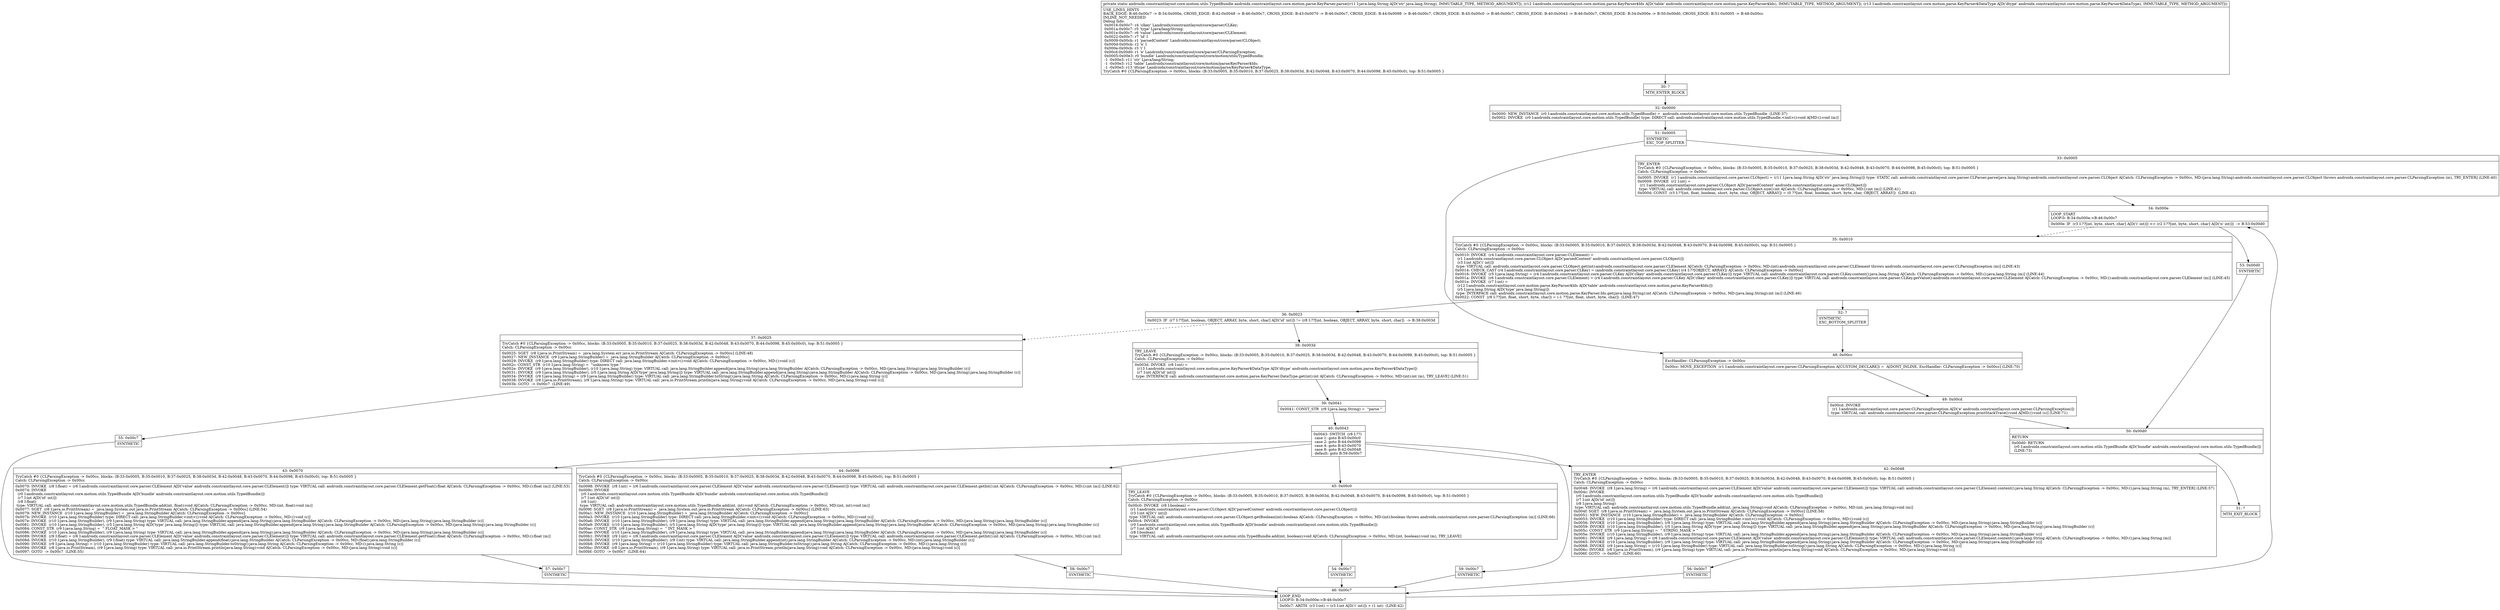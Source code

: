 digraph "CFG forandroidx.constraintlayout.core.motion.parse.KeyParser.parse(Ljava\/lang\/String;Landroidx\/constraintlayout\/core\/motion\/parse\/KeyParser$Ids;Landroidx\/constraintlayout\/core\/motion\/parse\/KeyParser$DataType;)Landroidx\/constraintlayout\/core\/motion\/utils\/TypedBundle;" {
Node_30 [shape=record,label="{30\:\ ?|MTH_ENTER_BLOCK\l}"];
Node_32 [shape=record,label="{32\:\ 0x0000|0x0000: NEW_INSTANCE  (r0 I:androidx.constraintlayout.core.motion.utils.TypedBundle) =  androidx.constraintlayout.core.motion.utils.TypedBundle  (LINE:37)\l0x0002: INVOKE  (r0 I:androidx.constraintlayout.core.motion.utils.TypedBundle) type: DIRECT call: androidx.constraintlayout.core.motion.utils.TypedBundle.\<init\>():void A[MD:():void (m)]\l}"];
Node_51 [shape=record,label="{51\:\ 0x0005|SYNTHETIC\lEXC_TOP_SPLITTER\l}"];
Node_33 [shape=record,label="{33\:\ 0x0005|TRY_ENTER\lTryCatch #0 \{CLParsingException \-\> 0x00cc, blocks: (B:33:0x0005, B:35:0x0010, B:37:0x0025, B:38:0x003d, B:42:0x0048, B:43:0x0070, B:44:0x0098, B:45:0x00c0), top: B:51:0x0005 \}\lCatch: CLParsingException \-\> 0x00cc\l|0x0005: INVOKE  (r1 I:androidx.constraintlayout.core.parser.CLObject) = (r11 I:java.lang.String A[D('str' java.lang.String)]) type: STATIC call: androidx.constraintlayout.core.parser.CLParser.parse(java.lang.String):androidx.constraintlayout.core.parser.CLObject A[Catch: CLParsingException \-\> 0x00cc, MD:(java.lang.String):androidx.constraintlayout.core.parser.CLObject throws androidx.constraintlayout.core.parser.CLParsingException (m), TRY_ENTER] (LINE:40)\l0x0009: INVOKE  (r2 I:int) = \l  (r1 I:androidx.constraintlayout.core.parser.CLObject A[D('parsedContent' androidx.constraintlayout.core.parser.CLObject)])\l type: VIRTUAL call: androidx.constraintlayout.core.parser.CLObject.size():int A[Catch: CLParsingException \-\> 0x00cc, MD:():int (m)] (LINE:41)\l0x000d: CONST  (r3 I:??[int, float, boolean, short, byte, char, OBJECT, ARRAY]) = (0 ??[int, float, boolean, short, byte, char, OBJECT, ARRAY])  (LINE:42)\l}"];
Node_34 [shape=record,label="{34\:\ 0x000e|LOOP_START\lLOOP:0: B:34:0x000e\-\>B:46:0x00c7\l|0x000e: IF  (r3 I:??[int, byte, short, char] A[D('i' int)]) \>= (r2 I:??[int, byte, short, char] A[D('n' int)])  \-\> B:53:0x00d0 \l}"];
Node_35 [shape=record,label="{35\:\ 0x0010|TryCatch #0 \{CLParsingException \-\> 0x00cc, blocks: (B:33:0x0005, B:35:0x0010, B:37:0x0025, B:38:0x003d, B:42:0x0048, B:43:0x0070, B:44:0x0098, B:45:0x00c0), top: B:51:0x0005 \}\lCatch: CLParsingException \-\> 0x00cc\l|0x0010: INVOKE  (r4 I:androidx.constraintlayout.core.parser.CLElement) = \l  (r1 I:androidx.constraintlayout.core.parser.CLObject A[D('parsedContent' androidx.constraintlayout.core.parser.CLObject)])\l  (r3 I:int A[D('i' int)])\l type: VIRTUAL call: androidx.constraintlayout.core.parser.CLObject.get(int):androidx.constraintlayout.core.parser.CLElement A[Catch: CLParsingException \-\> 0x00cc, MD:(int):androidx.constraintlayout.core.parser.CLElement throws androidx.constraintlayout.core.parser.CLParsingException (m)] (LINE:43)\l0x0014: CHECK_CAST (r4 I:androidx.constraintlayout.core.parser.CLKey) = (androidx.constraintlayout.core.parser.CLKey) (r4 I:??[OBJECT, ARRAY]) A[Catch: CLParsingException \-\> 0x00cc]\l0x0016: INVOKE  (r5 I:java.lang.String) = (r4 I:androidx.constraintlayout.core.parser.CLKey A[D('clkey' androidx.constraintlayout.core.parser.CLKey)]) type: VIRTUAL call: androidx.constraintlayout.core.parser.CLKey.content():java.lang.String A[Catch: CLParsingException \-\> 0x00cc, MD:():java.lang.String (m)] (LINE:44)\l0x001a: INVOKE  (r6 I:androidx.constraintlayout.core.parser.CLElement) = (r4 I:androidx.constraintlayout.core.parser.CLKey A[D('clkey' androidx.constraintlayout.core.parser.CLKey)]) type: VIRTUAL call: androidx.constraintlayout.core.parser.CLKey.getValue():androidx.constraintlayout.core.parser.CLElement A[Catch: CLParsingException \-\> 0x00cc, MD:():androidx.constraintlayout.core.parser.CLElement (m)] (LINE:45)\l0x001e: INVOKE  (r7 I:int) = \l  (r12 I:androidx.constraintlayout.core.motion.parse.KeyParser$Ids A[D('table' androidx.constraintlayout.core.motion.parse.KeyParser$Ids)])\l  (r5 I:java.lang.String A[D('type' java.lang.String)])\l type: INTERFACE call: androidx.constraintlayout.core.motion.parse.KeyParser.Ids.get(java.lang.String):int A[Catch: CLParsingException \-\> 0x00cc, MD:(java.lang.String):int (m)] (LINE:46)\l0x0022: CONST  (r8 I:??[int, float, short, byte, char]) = (\-1 ??[int, float, short, byte, char])  (LINE:47)\l}"];
Node_36 [shape=record,label="{36\:\ 0x0023|0x0023: IF  (r7 I:??[int, boolean, OBJECT, ARRAY, byte, short, char] A[D('id' int)]) != (r8 I:??[int, boolean, OBJECT, ARRAY, byte, short, char])  \-\> B:38:0x003d \l}"];
Node_37 [shape=record,label="{37\:\ 0x0025|TryCatch #0 \{CLParsingException \-\> 0x00cc, blocks: (B:33:0x0005, B:35:0x0010, B:37:0x0025, B:38:0x003d, B:42:0x0048, B:43:0x0070, B:44:0x0098, B:45:0x00c0), top: B:51:0x0005 \}\lCatch: CLParsingException \-\> 0x00cc\l|0x0025: SGET  (r8 I:java.io.PrintStream) =  java.lang.System.err java.io.PrintStream A[Catch: CLParsingException \-\> 0x00cc] (LINE:48)\l0x0027: NEW_INSTANCE  (r9 I:java.lang.StringBuilder) =  java.lang.StringBuilder A[Catch: CLParsingException \-\> 0x00cc]\l0x0029: INVOKE  (r9 I:java.lang.StringBuilder) type: DIRECT call: java.lang.StringBuilder.\<init\>():void A[Catch: CLParsingException \-\> 0x00cc, MD:():void (c)]\l0x002c: CONST_STR  (r10 I:java.lang.String) =  \"unknown type \" \l0x002e: INVOKE  (r9 I:java.lang.StringBuilder), (r10 I:java.lang.String) type: VIRTUAL call: java.lang.StringBuilder.append(java.lang.String):java.lang.StringBuilder A[Catch: CLParsingException \-\> 0x00cc, MD:(java.lang.String):java.lang.StringBuilder (c)]\l0x0031: INVOKE  (r9 I:java.lang.StringBuilder), (r5 I:java.lang.String A[D('type' java.lang.String)]) type: VIRTUAL call: java.lang.StringBuilder.append(java.lang.String):java.lang.StringBuilder A[Catch: CLParsingException \-\> 0x00cc, MD:(java.lang.String):java.lang.StringBuilder (c)]\l0x0034: INVOKE  (r9 I:java.lang.String) = (r9 I:java.lang.StringBuilder) type: VIRTUAL call: java.lang.StringBuilder.toString():java.lang.String A[Catch: CLParsingException \-\> 0x00cc, MD:():java.lang.String (c)]\l0x0038: INVOKE  (r8 I:java.io.PrintStream), (r9 I:java.lang.String) type: VIRTUAL call: java.io.PrintStream.println(java.lang.String):void A[Catch: CLParsingException \-\> 0x00cc, MD:(java.lang.String):void (c)]\l0x003b: GOTO  \-\> 0x00c7  (LINE:49)\l}"];
Node_55 [shape=record,label="{55\:\ 0x00c7|SYNTHETIC\l}"];
Node_46 [shape=record,label="{46\:\ 0x00c7|LOOP_END\lLOOP:0: B:34:0x000e\-\>B:46:0x00c7\l|0x00c7: ARITH  (r3 I:int) = (r3 I:int A[D('i' int)]) + (1 int)  (LINE:42)\l}"];
Node_38 [shape=record,label="{38\:\ 0x003d|TRY_LEAVE\lTryCatch #0 \{CLParsingException \-\> 0x00cc, blocks: (B:33:0x0005, B:35:0x0010, B:37:0x0025, B:38:0x003d, B:42:0x0048, B:43:0x0070, B:44:0x0098, B:45:0x00c0), top: B:51:0x0005 \}\lCatch: CLParsingException \-\> 0x00cc\l|0x003d: INVOKE  (r8 I:int) = \l  (r13 I:androidx.constraintlayout.core.motion.parse.KeyParser$DataType A[D('dtype' androidx.constraintlayout.core.motion.parse.KeyParser$DataType)])\l  (r7 I:int A[D('id' int)])\l type: INTERFACE call: androidx.constraintlayout.core.motion.parse.KeyParser.DataType.get(int):int A[Catch: CLParsingException \-\> 0x00cc, MD:(int):int (m), TRY_LEAVE] (LINE:51)\l}"];
Node_39 [shape=record,label="{39\:\ 0x0041|0x0041: CONST_STR  (r9 I:java.lang.String) =  \"parse \" \l}"];
Node_40 [shape=record,label="{40\:\ 0x0043|0x0043: SWITCH  (r8 I:??)\l case 1: goto B:45:0x00c0\l case 2: goto B:44:0x0098\l case 4: goto B:43:0x0070\l case 8: goto B:42:0x0048\l default: goto B:59:0x00c7 \l}"];
Node_42 [shape=record,label="{42\:\ 0x0048|TRY_ENTER\lTryCatch #0 \{CLParsingException \-\> 0x00cc, blocks: (B:33:0x0005, B:35:0x0010, B:37:0x0025, B:38:0x003d, B:42:0x0048, B:43:0x0070, B:44:0x0098, B:45:0x00c0), top: B:51:0x0005 \}\lCatch: CLParsingException \-\> 0x00cc\l|0x0048: INVOKE  (r8 I:java.lang.String) = (r6 I:androidx.constraintlayout.core.parser.CLElement A[D('value' androidx.constraintlayout.core.parser.CLElement)]) type: VIRTUAL call: androidx.constraintlayout.core.parser.CLElement.content():java.lang.String A[Catch: CLParsingException \-\> 0x00cc, MD:():java.lang.String (m), TRY_ENTER] (LINE:57)\l0x004c: INVOKE  \l  (r0 I:androidx.constraintlayout.core.motion.utils.TypedBundle A[D('bundle' androidx.constraintlayout.core.motion.utils.TypedBundle)])\l  (r7 I:int A[D('id' int)])\l  (r8 I:java.lang.String)\l type: VIRTUAL call: androidx.constraintlayout.core.motion.utils.TypedBundle.add(int, java.lang.String):void A[Catch: CLParsingException \-\> 0x00cc, MD:(int, java.lang.String):void (m)]\l0x004f: SGET  (r8 I:java.io.PrintStream) =  java.lang.System.out java.io.PrintStream A[Catch: CLParsingException \-\> 0x00cc] (LINE:58)\l0x0051: NEW_INSTANCE  (r10 I:java.lang.StringBuilder) =  java.lang.StringBuilder A[Catch: CLParsingException \-\> 0x00cc]\l0x0053: INVOKE  (r10 I:java.lang.StringBuilder) type: DIRECT call: java.lang.StringBuilder.\<init\>():void A[Catch: CLParsingException \-\> 0x00cc, MD:():void (c)]\l0x0056: INVOKE  (r10 I:java.lang.StringBuilder), (r9 I:java.lang.String) type: VIRTUAL call: java.lang.StringBuilder.append(java.lang.String):java.lang.StringBuilder A[Catch: CLParsingException \-\> 0x00cc, MD:(java.lang.String):java.lang.StringBuilder (c)]\l0x0059: INVOKE  (r10 I:java.lang.StringBuilder), (r5 I:java.lang.String A[D('type' java.lang.String)]) type: VIRTUAL call: java.lang.StringBuilder.append(java.lang.String):java.lang.StringBuilder A[Catch: CLParsingException \-\> 0x00cc, MD:(java.lang.String):java.lang.StringBuilder (c)]\l0x005c: CONST_STR  (r9 I:java.lang.String) =  \" STRING_MASK \> \" \l0x005e: INVOKE  (r10 I:java.lang.StringBuilder), (r9 I:java.lang.String) type: VIRTUAL call: java.lang.StringBuilder.append(java.lang.String):java.lang.StringBuilder A[Catch: CLParsingException \-\> 0x00cc, MD:(java.lang.String):java.lang.StringBuilder (c)]\l0x0061: INVOKE  (r9 I:java.lang.String) = (r6 I:androidx.constraintlayout.core.parser.CLElement A[D('value' androidx.constraintlayout.core.parser.CLElement)]) type: VIRTUAL call: androidx.constraintlayout.core.parser.CLElement.content():java.lang.String A[Catch: CLParsingException \-\> 0x00cc, MD:():java.lang.String (m)]\l0x0065: INVOKE  (r10 I:java.lang.StringBuilder), (r9 I:java.lang.String) type: VIRTUAL call: java.lang.StringBuilder.append(java.lang.String):java.lang.StringBuilder A[Catch: CLParsingException \-\> 0x00cc, MD:(java.lang.String):java.lang.StringBuilder (c)]\l0x0068: INVOKE  (r9 I:java.lang.String) = (r10 I:java.lang.StringBuilder) type: VIRTUAL call: java.lang.StringBuilder.toString():java.lang.String A[Catch: CLParsingException \-\> 0x00cc, MD:():java.lang.String (c)]\l0x006c: INVOKE  (r8 I:java.io.PrintStream), (r9 I:java.lang.String) type: VIRTUAL call: java.io.PrintStream.println(java.lang.String):void A[Catch: CLParsingException \-\> 0x00cc, MD:(java.lang.String):void (c)]\l0x006f: GOTO  \-\> 0x00c7  (LINE:60)\l}"];
Node_56 [shape=record,label="{56\:\ 0x00c7|SYNTHETIC\l}"];
Node_43 [shape=record,label="{43\:\ 0x0070|TryCatch #0 \{CLParsingException \-\> 0x00cc, blocks: (B:33:0x0005, B:35:0x0010, B:37:0x0025, B:38:0x003d, B:42:0x0048, B:43:0x0070, B:44:0x0098, B:45:0x00c0), top: B:51:0x0005 \}\lCatch: CLParsingException \-\> 0x00cc\l|0x0070: INVOKE  (r8 I:float) = (r6 I:androidx.constraintlayout.core.parser.CLElement A[D('value' androidx.constraintlayout.core.parser.CLElement)]) type: VIRTUAL call: androidx.constraintlayout.core.parser.CLElement.getFloat():float A[Catch: CLParsingException \-\> 0x00cc, MD:():float (m)] (LINE:53)\l0x0074: INVOKE  \l  (r0 I:androidx.constraintlayout.core.motion.utils.TypedBundle A[D('bundle' androidx.constraintlayout.core.motion.utils.TypedBundle)])\l  (r7 I:int A[D('id' int)])\l  (r8 I:float)\l type: VIRTUAL call: androidx.constraintlayout.core.motion.utils.TypedBundle.add(int, float):void A[Catch: CLParsingException \-\> 0x00cc, MD:(int, float):void (m)]\l0x0077: SGET  (r8 I:java.io.PrintStream) =  java.lang.System.out java.io.PrintStream A[Catch: CLParsingException \-\> 0x00cc] (LINE:54)\l0x0079: NEW_INSTANCE  (r10 I:java.lang.StringBuilder) =  java.lang.StringBuilder A[Catch: CLParsingException \-\> 0x00cc]\l0x007b: INVOKE  (r10 I:java.lang.StringBuilder) type: DIRECT call: java.lang.StringBuilder.\<init\>():void A[Catch: CLParsingException \-\> 0x00cc, MD:():void (c)]\l0x007e: INVOKE  (r10 I:java.lang.StringBuilder), (r9 I:java.lang.String) type: VIRTUAL call: java.lang.StringBuilder.append(java.lang.String):java.lang.StringBuilder A[Catch: CLParsingException \-\> 0x00cc, MD:(java.lang.String):java.lang.StringBuilder (c)]\l0x0081: INVOKE  (r10 I:java.lang.StringBuilder), (r5 I:java.lang.String A[D('type' java.lang.String)]) type: VIRTUAL call: java.lang.StringBuilder.append(java.lang.String):java.lang.StringBuilder A[Catch: CLParsingException \-\> 0x00cc, MD:(java.lang.String):java.lang.StringBuilder (c)]\l0x0084: CONST_STR  (r9 I:java.lang.String) =  \" FLOAT_MASK \> \" \l0x0086: INVOKE  (r10 I:java.lang.StringBuilder), (r9 I:java.lang.String) type: VIRTUAL call: java.lang.StringBuilder.append(java.lang.String):java.lang.StringBuilder A[Catch: CLParsingException \-\> 0x00cc, MD:(java.lang.String):java.lang.StringBuilder (c)]\l0x0089: INVOKE  (r9 I:float) = (r6 I:androidx.constraintlayout.core.parser.CLElement A[D('value' androidx.constraintlayout.core.parser.CLElement)]) type: VIRTUAL call: androidx.constraintlayout.core.parser.CLElement.getFloat():float A[Catch: CLParsingException \-\> 0x00cc, MD:():float (m)]\l0x008d: INVOKE  (r10 I:java.lang.StringBuilder), (r9 I:float) type: VIRTUAL call: java.lang.StringBuilder.append(float):java.lang.StringBuilder A[Catch: CLParsingException \-\> 0x00cc, MD:(float):java.lang.StringBuilder (c)]\l0x0090: INVOKE  (r9 I:java.lang.String) = (r10 I:java.lang.StringBuilder) type: VIRTUAL call: java.lang.StringBuilder.toString():java.lang.String A[Catch: CLParsingException \-\> 0x00cc, MD:():java.lang.String (c)]\l0x0094: INVOKE  (r8 I:java.io.PrintStream), (r9 I:java.lang.String) type: VIRTUAL call: java.io.PrintStream.println(java.lang.String):void A[Catch: CLParsingException \-\> 0x00cc, MD:(java.lang.String):void (c)]\l0x0097: GOTO  \-\> 0x00c7  (LINE:55)\l}"];
Node_57 [shape=record,label="{57\:\ 0x00c7|SYNTHETIC\l}"];
Node_44 [shape=record,label="{44\:\ 0x0098|TryCatch #0 \{CLParsingException \-\> 0x00cc, blocks: (B:33:0x0005, B:35:0x0010, B:37:0x0025, B:38:0x003d, B:42:0x0048, B:43:0x0070, B:44:0x0098, B:45:0x00c0), top: B:51:0x0005 \}\lCatch: CLParsingException \-\> 0x00cc\l|0x0098: INVOKE  (r8 I:int) = (r6 I:androidx.constraintlayout.core.parser.CLElement A[D('value' androidx.constraintlayout.core.parser.CLElement)]) type: VIRTUAL call: androidx.constraintlayout.core.parser.CLElement.getInt():int A[Catch: CLParsingException \-\> 0x00cc, MD:():int (m)] (LINE:62)\l0x009c: INVOKE  \l  (r0 I:androidx.constraintlayout.core.motion.utils.TypedBundle A[D('bundle' androidx.constraintlayout.core.motion.utils.TypedBundle)])\l  (r7 I:int A[D('id' int)])\l  (r8 I:int)\l type: VIRTUAL call: androidx.constraintlayout.core.motion.utils.TypedBundle.add(int, int):void A[Catch: CLParsingException \-\> 0x00cc, MD:(int, int):void (m)]\l0x009f: SGET  (r8 I:java.io.PrintStream) =  java.lang.System.out java.io.PrintStream A[Catch: CLParsingException \-\> 0x00cc] (LINE:63)\l0x00a1: NEW_INSTANCE  (r10 I:java.lang.StringBuilder) =  java.lang.StringBuilder A[Catch: CLParsingException \-\> 0x00cc]\l0x00a3: INVOKE  (r10 I:java.lang.StringBuilder) type: DIRECT call: java.lang.StringBuilder.\<init\>():void A[Catch: CLParsingException \-\> 0x00cc, MD:():void (c)]\l0x00a6: INVOKE  (r10 I:java.lang.StringBuilder), (r9 I:java.lang.String) type: VIRTUAL call: java.lang.StringBuilder.append(java.lang.String):java.lang.StringBuilder A[Catch: CLParsingException \-\> 0x00cc, MD:(java.lang.String):java.lang.StringBuilder (c)]\l0x00a9: INVOKE  (r10 I:java.lang.StringBuilder), (r5 I:java.lang.String A[D('type' java.lang.String)]) type: VIRTUAL call: java.lang.StringBuilder.append(java.lang.String):java.lang.StringBuilder A[Catch: CLParsingException \-\> 0x00cc, MD:(java.lang.String):java.lang.StringBuilder (c)]\l0x00ac: CONST_STR  (r9 I:java.lang.String) =  \" INT_MASK \> \" \l0x00ae: INVOKE  (r10 I:java.lang.StringBuilder), (r9 I:java.lang.String) type: VIRTUAL call: java.lang.StringBuilder.append(java.lang.String):java.lang.StringBuilder A[Catch: CLParsingException \-\> 0x00cc, MD:(java.lang.String):java.lang.StringBuilder (c)]\l0x00b1: INVOKE  (r9 I:int) = (r6 I:androidx.constraintlayout.core.parser.CLElement A[D('value' androidx.constraintlayout.core.parser.CLElement)]) type: VIRTUAL call: androidx.constraintlayout.core.parser.CLElement.getInt():int A[Catch: CLParsingException \-\> 0x00cc, MD:():int (m)]\l0x00b5: INVOKE  (r10 I:java.lang.StringBuilder), (r9 I:int) type: VIRTUAL call: java.lang.StringBuilder.append(int):java.lang.StringBuilder A[Catch: CLParsingException \-\> 0x00cc, MD:(int):java.lang.StringBuilder (c)]\l0x00b8: INVOKE  (r9 I:java.lang.String) = (r10 I:java.lang.StringBuilder) type: VIRTUAL call: java.lang.StringBuilder.toString():java.lang.String A[Catch: CLParsingException \-\> 0x00cc, MD:():java.lang.String (c)]\l0x00bc: INVOKE  (r8 I:java.io.PrintStream), (r9 I:java.lang.String) type: VIRTUAL call: java.io.PrintStream.println(java.lang.String):void A[Catch: CLParsingException \-\> 0x00cc, MD:(java.lang.String):void (c)]\l0x00bf: GOTO  \-\> 0x00c7  (LINE:64)\l}"];
Node_58 [shape=record,label="{58\:\ 0x00c7|SYNTHETIC\l}"];
Node_45 [shape=record,label="{45\:\ 0x00c0|TRY_LEAVE\lTryCatch #0 \{CLParsingException \-\> 0x00cc, blocks: (B:33:0x0005, B:35:0x0010, B:37:0x0025, B:38:0x003d, B:42:0x0048, B:43:0x0070, B:44:0x0098, B:45:0x00c0), top: B:51:0x0005 \}\lCatch: CLParsingException \-\> 0x00cc\l|0x00c0: INVOKE  (r8 I:boolean) = \l  (r1 I:androidx.constraintlayout.core.parser.CLObject A[D('parsedContent' androidx.constraintlayout.core.parser.CLObject)])\l  (r3 I:int A[D('i' int)])\l type: VIRTUAL call: androidx.constraintlayout.core.parser.CLObject.getBoolean(int):boolean A[Catch: CLParsingException \-\> 0x00cc, MD:(int):boolean throws androidx.constraintlayout.core.parser.CLParsingException (m)] (LINE:66)\l0x00c4: INVOKE  \l  (r0 I:androidx.constraintlayout.core.motion.utils.TypedBundle A[D('bundle' androidx.constraintlayout.core.motion.utils.TypedBundle)])\l  (r7 I:int A[D('id' int)])\l  (r8 I:boolean)\l type: VIRTUAL call: androidx.constraintlayout.core.motion.utils.TypedBundle.add(int, boolean):void A[Catch: CLParsingException \-\> 0x00cc, MD:(int, boolean):void (m), TRY_LEAVE]\l}"];
Node_54 [shape=record,label="{54\:\ 0x00c7|SYNTHETIC\l}"];
Node_59 [shape=record,label="{59\:\ 0x00c7|SYNTHETIC\l}"];
Node_52 [shape=record,label="{52\:\ ?|SYNTHETIC\lEXC_BOTTOM_SPLITTER\l}"];
Node_53 [shape=record,label="{53\:\ 0x00d0|SYNTHETIC\l}"];
Node_50 [shape=record,label="{50\:\ 0x00d0|RETURN\l|0x00d0: RETURN  \l  (r0 I:androidx.constraintlayout.core.motion.utils.TypedBundle A[D('bundle' androidx.constraintlayout.core.motion.utils.TypedBundle)])\l  (LINE:73)\l}"];
Node_31 [shape=record,label="{31\:\ ?|MTH_EXIT_BLOCK\l}"];
Node_48 [shape=record,label="{48\:\ 0x00cc|ExcHandler: CLParsingException \-\> 0x00cc\l|0x00cc: MOVE_EXCEPTION  (r1 I:androidx.constraintlayout.core.parser.CLParsingException A[CUSTOM_DECLARE]) =  A[DONT_INLINE, ExcHandler: CLParsingException \-\> 0x00cc] (LINE:70)\l}"];
Node_49 [shape=record,label="{49\:\ 0x00cd|0x00cd: INVOKE  \l  (r1 I:androidx.constraintlayout.core.parser.CLParsingException A[D('e' androidx.constraintlayout.core.parser.CLParsingException)])\l type: VIRTUAL call: androidx.constraintlayout.core.parser.CLParsingException.printStackTrace():void A[MD:():void (s)] (LINE:71)\l}"];
MethodNode[shape=record,label="{private static androidx.constraintlayout.core.motion.utils.TypedBundle androidx.constraintlayout.core.motion.parse.KeyParser.parse((r11 I:java.lang.String A[D('str' java.lang.String), IMMUTABLE_TYPE, METHOD_ARGUMENT]), (r12 I:androidx.constraintlayout.core.motion.parse.KeyParser$Ids A[D('table' androidx.constraintlayout.core.motion.parse.KeyParser$Ids), IMMUTABLE_TYPE, METHOD_ARGUMENT]), (r13 I:androidx.constraintlayout.core.motion.parse.KeyParser$DataType A[D('dtype' androidx.constraintlayout.core.motion.parse.KeyParser$DataType), IMMUTABLE_TYPE, METHOD_ARGUMENT]))  | USE_LINES_HINTS\lBACK_EDGE: B:46:0x00c7 \-\> B:34:0x000e, CROSS_EDGE: B:42:0x0048 \-\> B:46:0x00c7, CROSS_EDGE: B:43:0x0070 \-\> B:46:0x00c7, CROSS_EDGE: B:44:0x0098 \-\> B:46:0x00c7, CROSS_EDGE: B:45:0x00c0 \-\> B:46:0x00c7, CROSS_EDGE: B:40:0x0043 \-\> B:46:0x00c7, CROSS_EDGE: B:34:0x000e \-\> B:50:0x00d0, CROSS_EDGE: B:51:0x0005 \-\> B:48:0x00cc\lINLINE_NOT_NEEDED\lDebug Info:\l  0x0016\-0x00c7: r4 'clkey' Landroidx\/constraintlayout\/core\/parser\/CLKey;\l  0x001a\-0x00c7: r5 'type' Ljava\/lang\/String;\l  0x001e\-0x00c7: r6 'value' Landroidx\/constraintlayout\/core\/parser\/CLElement;\l  0x0022\-0x00c7: r7 'id' I\l  0x0009\-0x00cb: r1 'parsedContent' Landroidx\/constraintlayout\/core\/parser\/CLObject;\l  0x000d\-0x00cb: r2 'n' I\l  0x000e\-0x00cb: r3 'i' I\l  0x00cd\-0x00d0: r1 'e' Landroidx\/constraintlayout\/core\/parser\/CLParsingException;\l  0x0005\-0x00e3: r0 'bundle' Landroidx\/constraintlayout\/core\/motion\/utils\/TypedBundle;\l  \-1 \-0x00e3: r11 'str' Ljava\/lang\/String;\l  \-1 \-0x00e3: r12 'table' Landroidx\/constraintlayout\/core\/motion\/parse\/KeyParser$Ids;\l  \-1 \-0x00e3: r13 'dtype' Landroidx\/constraintlayout\/core\/motion\/parse\/KeyParser$DataType;\lTryCatch #0 \{CLParsingException \-\> 0x00cc, blocks: (B:33:0x0005, B:35:0x0010, B:37:0x0025, B:38:0x003d, B:42:0x0048, B:43:0x0070, B:44:0x0098, B:45:0x00c0), top: B:51:0x0005 \}\l}"];
MethodNode -> Node_30;Node_30 -> Node_32;
Node_32 -> Node_51;
Node_51 -> Node_33;
Node_51 -> Node_48;
Node_33 -> Node_34;
Node_34 -> Node_35[style=dashed];
Node_34 -> Node_53;
Node_35 -> Node_36;
Node_35 -> Node_52;
Node_36 -> Node_37[style=dashed];
Node_36 -> Node_38;
Node_37 -> Node_55;
Node_55 -> Node_46;
Node_46 -> Node_34;
Node_38 -> Node_39;
Node_39 -> Node_40;
Node_40 -> Node_42;
Node_40 -> Node_43;
Node_40 -> Node_44;
Node_40 -> Node_45;
Node_40 -> Node_59;
Node_42 -> Node_56;
Node_56 -> Node_46;
Node_43 -> Node_57;
Node_57 -> Node_46;
Node_44 -> Node_58;
Node_58 -> Node_46;
Node_45 -> Node_54;
Node_54 -> Node_46;
Node_59 -> Node_46;
Node_52 -> Node_48;
Node_53 -> Node_50;
Node_50 -> Node_31;
Node_48 -> Node_49;
Node_49 -> Node_50;
}

